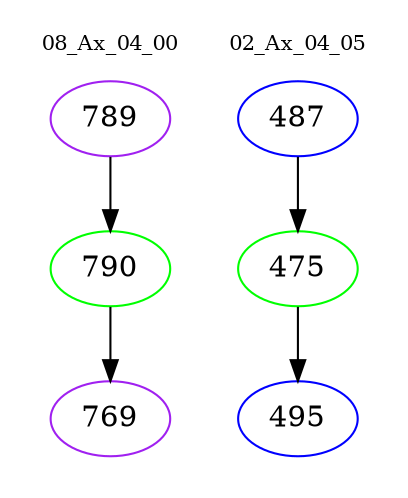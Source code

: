 digraph{
subgraph cluster_0 {
color = white
label = "08_Ax_04_00";
fontsize=10;
T0_789 [label="789", color="purple"]
T0_789 -> T0_790 [color="black"]
T0_790 [label="790", color="green"]
T0_790 -> T0_769 [color="black"]
T0_769 [label="769", color="purple"]
}
subgraph cluster_1 {
color = white
label = "02_Ax_04_05";
fontsize=10;
T1_487 [label="487", color="blue"]
T1_487 -> T1_475 [color="black"]
T1_475 [label="475", color="green"]
T1_475 -> T1_495 [color="black"]
T1_495 [label="495", color="blue"]
}
}
